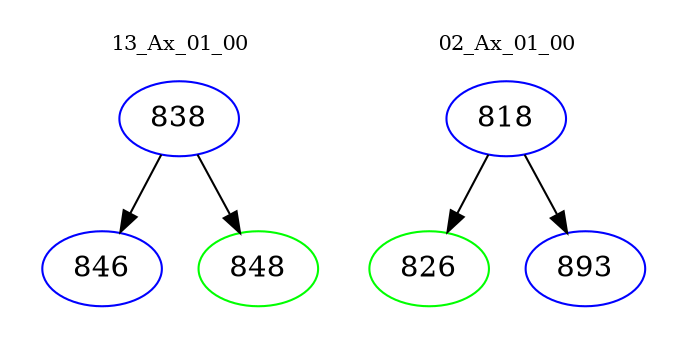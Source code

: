 digraph{
subgraph cluster_0 {
color = white
label = "13_Ax_01_00";
fontsize=10;
T0_838 [label="838", color="blue"]
T0_838 -> T0_846 [color="black"]
T0_846 [label="846", color="blue"]
T0_838 -> T0_848 [color="black"]
T0_848 [label="848", color="green"]
}
subgraph cluster_1 {
color = white
label = "02_Ax_01_00";
fontsize=10;
T1_818 [label="818", color="blue"]
T1_818 -> T1_826 [color="black"]
T1_826 [label="826", color="green"]
T1_818 -> T1_893 [color="black"]
T1_893 [label="893", color="blue"]
}
}
